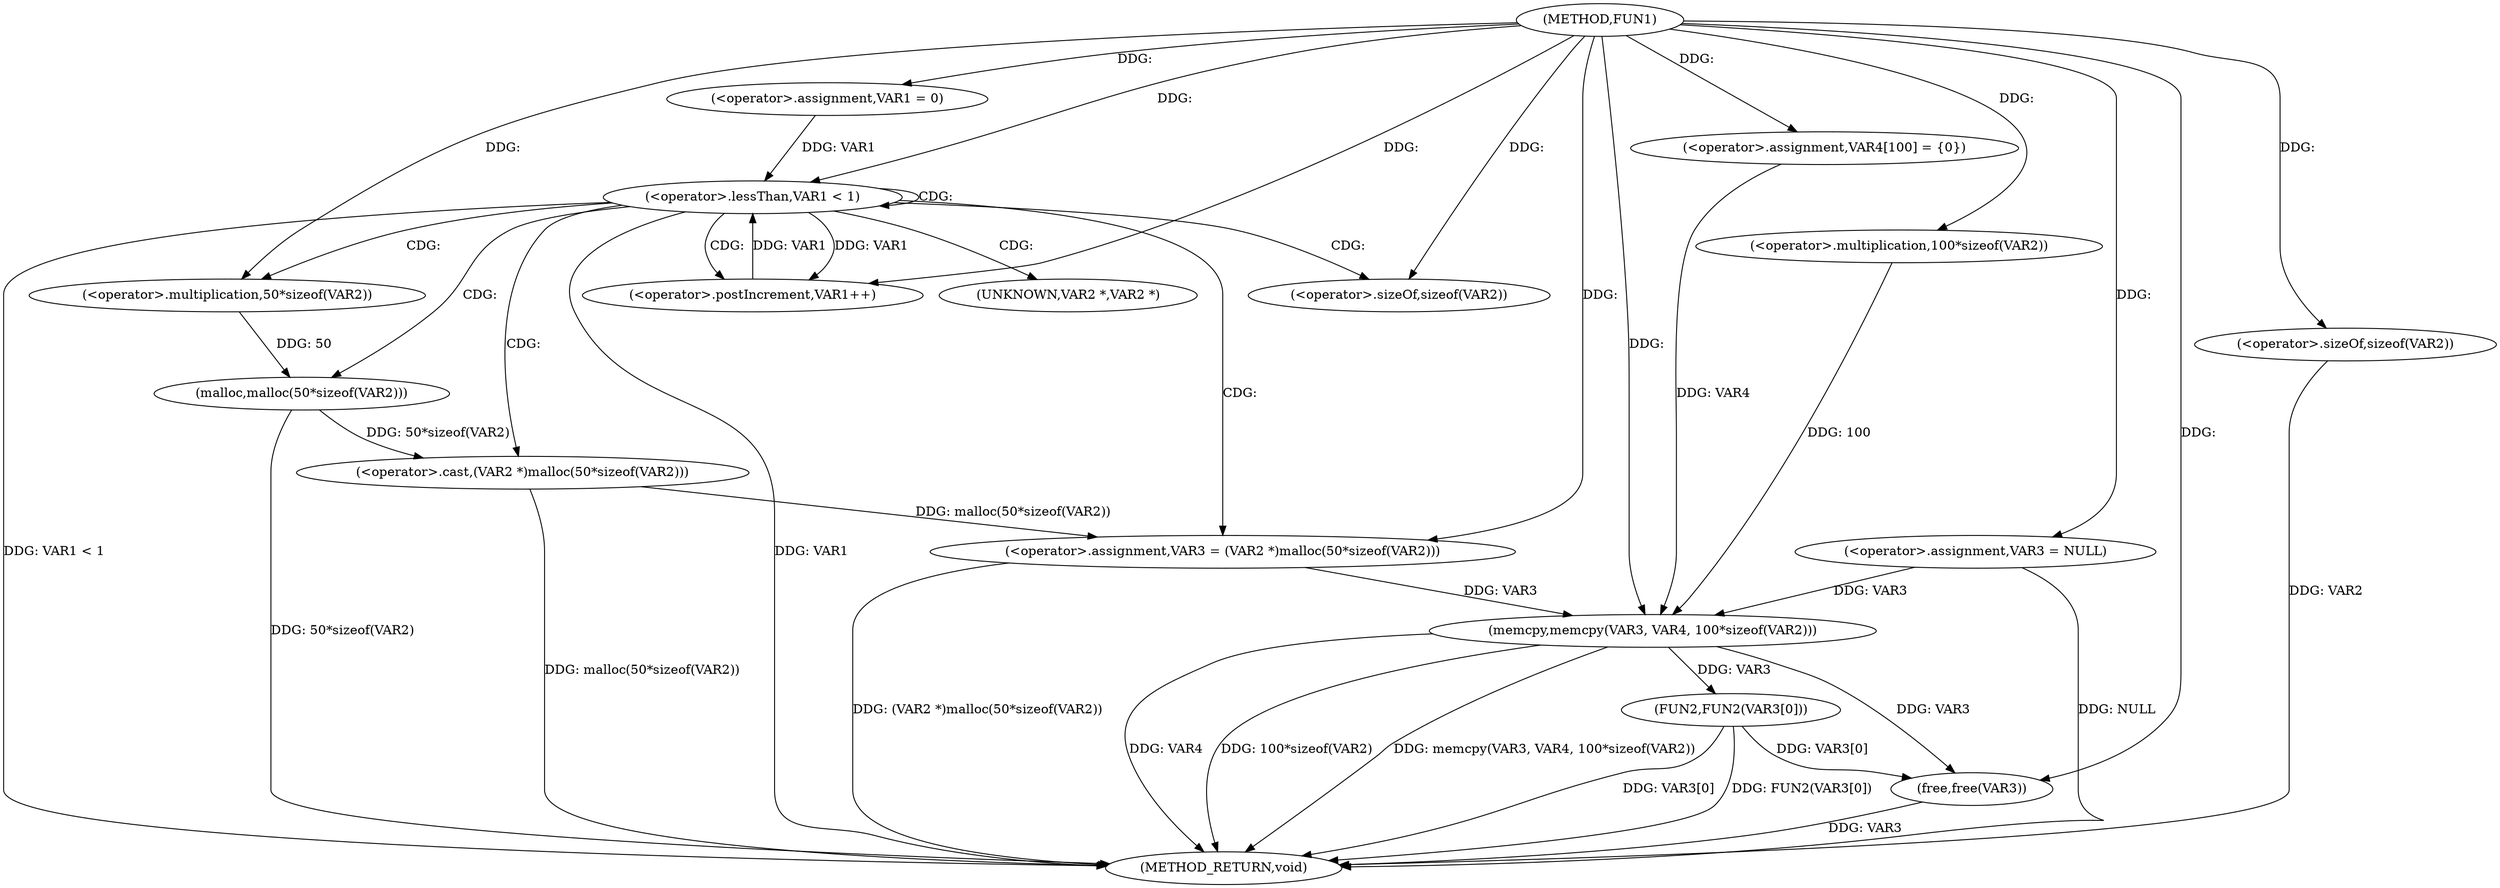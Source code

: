 digraph FUN1 {  
"1000100" [label = "(METHOD,FUN1)" ]
"1000143" [label = "(METHOD_RETURN,void)" ]
"1000104" [label = "(<operator>.assignment,VAR3 = NULL)" ]
"1000108" [label = "(<operator>.assignment,VAR1 = 0)" ]
"1000111" [label = "(<operator>.lessThan,VAR1 < 1)" ]
"1000114" [label = "(<operator>.postIncrement,VAR1++)" ]
"1000117" [label = "(<operator>.assignment,VAR3 = (VAR2 *)malloc(50*sizeof(VAR2)))" ]
"1000119" [label = "(<operator>.cast,(VAR2 *)malloc(50*sizeof(VAR2)))" ]
"1000121" [label = "(malloc,malloc(50*sizeof(VAR2)))" ]
"1000122" [label = "(<operator>.multiplication,50*sizeof(VAR2))" ]
"1000124" [label = "(<operator>.sizeOf,sizeof(VAR2))" ]
"1000128" [label = "(<operator>.assignment,VAR4[100] = {0})" ]
"1000130" [label = "(memcpy,memcpy(VAR3, VAR4, 100*sizeof(VAR2)))" ]
"1000133" [label = "(<operator>.multiplication,100*sizeof(VAR2))" ]
"1000135" [label = "(<operator>.sizeOf,sizeof(VAR2))" ]
"1000137" [label = "(FUN2,FUN2(VAR3[0]))" ]
"1000141" [label = "(free,free(VAR3))" ]
"1000120" [label = "(UNKNOWN,VAR2 *,VAR2 *)" ]
  "1000130" -> "1000143"  [ label = "DDG: memcpy(VAR3, VAR4, 100*sizeof(VAR2))"] 
  "1000141" -> "1000143"  [ label = "DDG: VAR3"] 
  "1000119" -> "1000143"  [ label = "DDG: malloc(50*sizeof(VAR2))"] 
  "1000117" -> "1000143"  [ label = "DDG: (VAR2 *)malloc(50*sizeof(VAR2))"] 
  "1000111" -> "1000143"  [ label = "DDG: VAR1 < 1"] 
  "1000130" -> "1000143"  [ label = "DDG: VAR4"] 
  "1000130" -> "1000143"  [ label = "DDG: 100*sizeof(VAR2)"] 
  "1000111" -> "1000143"  [ label = "DDG: VAR1"] 
  "1000135" -> "1000143"  [ label = "DDG: VAR2"] 
  "1000121" -> "1000143"  [ label = "DDG: 50*sizeof(VAR2)"] 
  "1000137" -> "1000143"  [ label = "DDG: VAR3[0]"] 
  "1000137" -> "1000143"  [ label = "DDG: FUN2(VAR3[0])"] 
  "1000104" -> "1000143"  [ label = "DDG: NULL"] 
  "1000100" -> "1000104"  [ label = "DDG: "] 
  "1000100" -> "1000108"  [ label = "DDG: "] 
  "1000114" -> "1000111"  [ label = "DDG: VAR1"] 
  "1000108" -> "1000111"  [ label = "DDG: VAR1"] 
  "1000100" -> "1000111"  [ label = "DDG: "] 
  "1000111" -> "1000114"  [ label = "DDG: VAR1"] 
  "1000100" -> "1000114"  [ label = "DDG: "] 
  "1000119" -> "1000117"  [ label = "DDG: malloc(50*sizeof(VAR2))"] 
  "1000100" -> "1000117"  [ label = "DDG: "] 
  "1000121" -> "1000119"  [ label = "DDG: 50*sizeof(VAR2)"] 
  "1000122" -> "1000121"  [ label = "DDG: 50"] 
  "1000100" -> "1000122"  [ label = "DDG: "] 
  "1000100" -> "1000124"  [ label = "DDG: "] 
  "1000100" -> "1000128"  [ label = "DDG: "] 
  "1000104" -> "1000130"  [ label = "DDG: VAR3"] 
  "1000117" -> "1000130"  [ label = "DDG: VAR3"] 
  "1000100" -> "1000130"  [ label = "DDG: "] 
  "1000128" -> "1000130"  [ label = "DDG: VAR4"] 
  "1000133" -> "1000130"  [ label = "DDG: 100"] 
  "1000100" -> "1000133"  [ label = "DDG: "] 
  "1000100" -> "1000135"  [ label = "DDG: "] 
  "1000130" -> "1000137"  [ label = "DDG: VAR3"] 
  "1000137" -> "1000141"  [ label = "DDG: VAR3[0]"] 
  "1000130" -> "1000141"  [ label = "DDG: VAR3"] 
  "1000100" -> "1000141"  [ label = "DDG: "] 
  "1000111" -> "1000121"  [ label = "CDG: "] 
  "1000111" -> "1000124"  [ label = "CDG: "] 
  "1000111" -> "1000119"  [ label = "CDG: "] 
  "1000111" -> "1000114"  [ label = "CDG: "] 
  "1000111" -> "1000120"  [ label = "CDG: "] 
  "1000111" -> "1000117"  [ label = "CDG: "] 
  "1000111" -> "1000111"  [ label = "CDG: "] 
  "1000111" -> "1000122"  [ label = "CDG: "] 
}
